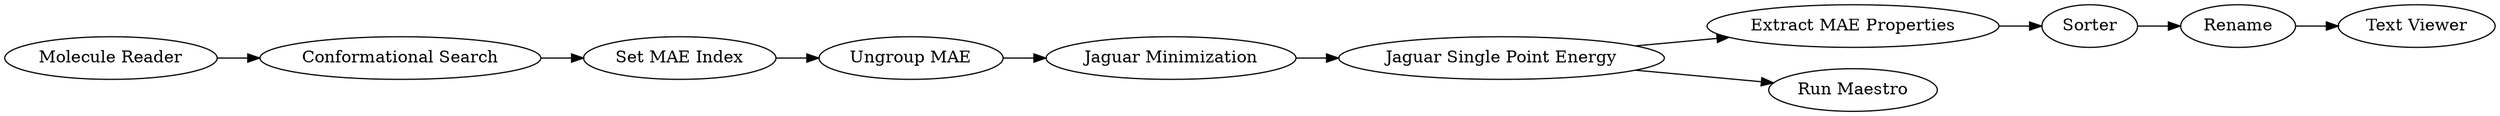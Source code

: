 digraph {
	8549 [label="Conformational Search"]
	8592 [label="Text Viewer"]
	8593 [label="Set MAE Index"]
	8594 [label="Ungroup MAE"]
	8596 [label="Jaguar Minimization"]
	8597 [label="Jaguar Single Point Energy"]
	8598 [label="Extract MAE Properties"]
	8599 [label=Rename]
	8600 [label=Sorter]
	8601 [label="Run Maestro"]
	8602 [label="Molecule Reader"]
	8549 -> 8593
	8593 -> 8594
	8594 -> 8596
	8596 -> 8597
	8597 -> 8598
	8597 -> 8601
	8598 -> 8600
	8599 -> 8592
	8600 -> 8599
	8602 -> 8549
	rankdir=LR
}
